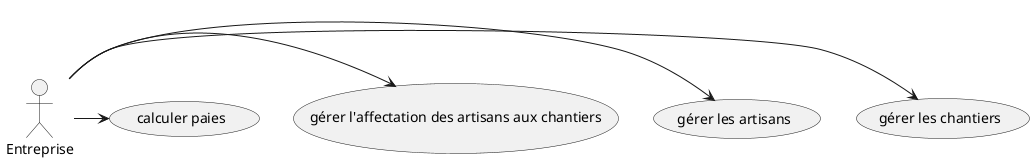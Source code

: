 @startuml

usecase c as "gérer les chantiers"
usecase a as "gérer les artisans"
usecase s as "gérer l'affectation des artisans aux chantiers"
usecase p as "calculer paies"

actor Entreprise

Entreprise -> c
Entreprise -> a
Entreprise -> s
Entreprise -> p

@enduml
